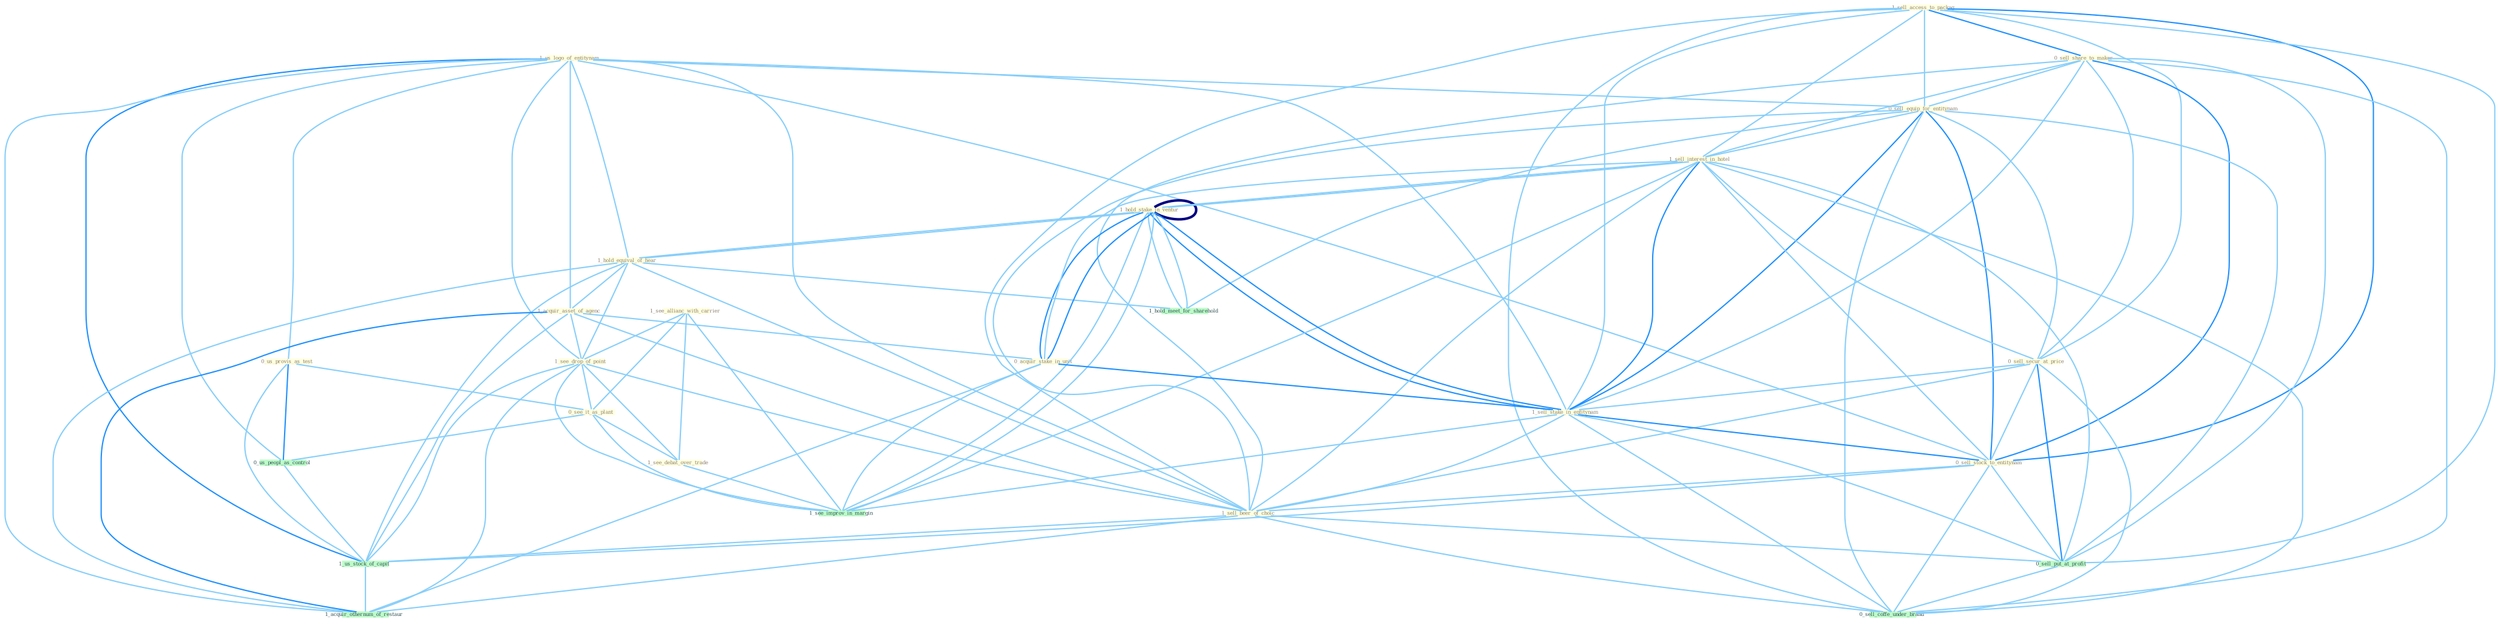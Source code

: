 Graph G{ 
    node
    [shape=polygon,style=filled,width=.5,height=.06,color="#BDFCC9",fixedsize=true,fontsize=4,
    fontcolor="#2f4f4f"];
    {node
    [color="#ffffe0", fontcolor="#8b7d6b"] "1_us_logo_of_entitynam " "1_sell_access_to_packag " "0_sell_share_to_maker " "0_sell_equip_for_entitynam " "1_hold_stake_in_ventur " "1_hold_equival_of_hear " "0_us_provis_as_test " "1_sell_interest_in_hotel " "1_see_allianc_with_carrier " "0_sell_secur_at_price " "1_acquir_asset_of_agenc " "1_see_drop_of_point " "0_see_it_as_plant " "0_acquir_stake_in_unit " "1_sell_stake_in_entitynam " "0_sell_stock_to_entitynam " "1_hold_stake_in_ventur " "1_sell_beer_of_choic " "1_see_debat_over_trade "}
{node [color="#fff0f5", fontcolor="#b22222"]}
edge [color="#B0E2FF"];

	"1_us_logo_of_entitynam " -- "0_sell_equip_for_entitynam " [w="1", color="#87cefa" ];
	"1_us_logo_of_entitynam " -- "1_hold_equival_of_hear " [w="1", color="#87cefa" ];
	"1_us_logo_of_entitynam " -- "0_us_provis_as_test " [w="1", color="#87cefa" ];
	"1_us_logo_of_entitynam " -- "1_acquir_asset_of_agenc " [w="1", color="#87cefa" ];
	"1_us_logo_of_entitynam " -- "1_see_drop_of_point " [w="1", color="#87cefa" ];
	"1_us_logo_of_entitynam " -- "1_sell_stake_in_entitynam " [w="1", color="#87cefa" ];
	"1_us_logo_of_entitynam " -- "0_sell_stock_to_entitynam " [w="1", color="#87cefa" ];
	"1_us_logo_of_entitynam " -- "1_sell_beer_of_choic " [w="1", color="#87cefa" ];
	"1_us_logo_of_entitynam " -- "0_us_peopl_as_control " [w="1", color="#87cefa" ];
	"1_us_logo_of_entitynam " -- "1_us_stock_of_capit " [w="2", color="#1e90ff" , len=0.8];
	"1_us_logo_of_entitynam " -- "1_acquir_othernum_of_restaur " [w="1", color="#87cefa" ];
	"1_sell_access_to_packag " -- "0_sell_share_to_maker " [w="2", color="#1e90ff" , len=0.8];
	"1_sell_access_to_packag " -- "0_sell_equip_for_entitynam " [w="1", color="#87cefa" ];
	"1_sell_access_to_packag " -- "1_sell_interest_in_hotel " [w="1", color="#87cefa" ];
	"1_sell_access_to_packag " -- "0_sell_secur_at_price " [w="1", color="#87cefa" ];
	"1_sell_access_to_packag " -- "1_sell_stake_in_entitynam " [w="1", color="#87cefa" ];
	"1_sell_access_to_packag " -- "0_sell_stock_to_entitynam " [w="2", color="#1e90ff" , len=0.8];
	"1_sell_access_to_packag " -- "1_sell_beer_of_choic " [w="1", color="#87cefa" ];
	"1_sell_access_to_packag " -- "0_sell_put_at_profit " [w="1", color="#87cefa" ];
	"1_sell_access_to_packag " -- "0_sell_coffe_under_brand " [w="1", color="#87cefa" ];
	"0_sell_share_to_maker " -- "0_sell_equip_for_entitynam " [w="1", color="#87cefa" ];
	"0_sell_share_to_maker " -- "1_sell_interest_in_hotel " [w="1", color="#87cefa" ];
	"0_sell_share_to_maker " -- "0_sell_secur_at_price " [w="1", color="#87cefa" ];
	"0_sell_share_to_maker " -- "1_sell_stake_in_entitynam " [w="1", color="#87cefa" ];
	"0_sell_share_to_maker " -- "0_sell_stock_to_entitynam " [w="2", color="#1e90ff" , len=0.8];
	"0_sell_share_to_maker " -- "1_sell_beer_of_choic " [w="1", color="#87cefa" ];
	"0_sell_share_to_maker " -- "0_sell_put_at_profit " [w="1", color="#87cefa" ];
	"0_sell_share_to_maker " -- "0_sell_coffe_under_brand " [w="1", color="#87cefa" ];
	"0_sell_equip_for_entitynam " -- "1_sell_interest_in_hotel " [w="1", color="#87cefa" ];
	"0_sell_equip_for_entitynam " -- "0_sell_secur_at_price " [w="1", color="#87cefa" ];
	"0_sell_equip_for_entitynam " -- "1_sell_stake_in_entitynam " [w="2", color="#1e90ff" , len=0.8];
	"0_sell_equip_for_entitynam " -- "0_sell_stock_to_entitynam " [w="2", color="#1e90ff" , len=0.8];
	"0_sell_equip_for_entitynam " -- "1_sell_beer_of_choic " [w="1", color="#87cefa" ];
	"0_sell_equip_for_entitynam " -- "0_sell_put_at_profit " [w="1", color="#87cefa" ];
	"0_sell_equip_for_entitynam " -- "0_sell_coffe_under_brand " [w="1", color="#87cefa" ];
	"0_sell_equip_for_entitynam " -- "1_hold_meet_for_sharehold " [w="1", color="#87cefa" ];
	"1_hold_stake_in_ventur " -- "1_hold_equival_of_hear " [w="1", color="#87cefa" ];
	"1_hold_stake_in_ventur " -- "1_sell_interest_in_hotel " [w="1", color="#87cefa" ];
	"1_hold_stake_in_ventur " -- "0_acquir_stake_in_unit " [w="2", color="#1e90ff" , len=0.8];
	"1_hold_stake_in_ventur " -- "1_sell_stake_in_entitynam " [w="2", color="#1e90ff" , len=0.8];
	"1_hold_stake_in_ventur " -- "1_hold_stake_in_ventur " [w="4", style=bold, color="#000080", len=0.4];
	"1_hold_stake_in_ventur " -- "1_see_improv_in_margin " [w="1", color="#87cefa" ];
	"1_hold_stake_in_ventur " -- "1_hold_meet_for_sharehold " [w="1", color="#87cefa" ];
	"1_hold_equival_of_hear " -- "1_acquir_asset_of_agenc " [w="1", color="#87cefa" ];
	"1_hold_equival_of_hear " -- "1_see_drop_of_point " [w="1", color="#87cefa" ];
	"1_hold_equival_of_hear " -- "1_hold_stake_in_ventur " [w="1", color="#87cefa" ];
	"1_hold_equival_of_hear " -- "1_sell_beer_of_choic " [w="1", color="#87cefa" ];
	"1_hold_equival_of_hear " -- "1_us_stock_of_capit " [w="1", color="#87cefa" ];
	"1_hold_equival_of_hear " -- "1_hold_meet_for_sharehold " [w="1", color="#87cefa" ];
	"1_hold_equival_of_hear " -- "1_acquir_othernum_of_restaur " [w="1", color="#87cefa" ];
	"0_us_provis_as_test " -- "0_see_it_as_plant " [w="1", color="#87cefa" ];
	"0_us_provis_as_test " -- "0_us_peopl_as_control " [w="2", color="#1e90ff" , len=0.8];
	"0_us_provis_as_test " -- "1_us_stock_of_capit " [w="1", color="#87cefa" ];
	"1_sell_interest_in_hotel " -- "0_sell_secur_at_price " [w="1", color="#87cefa" ];
	"1_sell_interest_in_hotel " -- "0_acquir_stake_in_unit " [w="1", color="#87cefa" ];
	"1_sell_interest_in_hotel " -- "1_sell_stake_in_entitynam " [w="2", color="#1e90ff" , len=0.8];
	"1_sell_interest_in_hotel " -- "0_sell_stock_to_entitynam " [w="1", color="#87cefa" ];
	"1_sell_interest_in_hotel " -- "1_hold_stake_in_ventur " [w="1", color="#87cefa" ];
	"1_sell_interest_in_hotel " -- "1_sell_beer_of_choic " [w="1", color="#87cefa" ];
	"1_sell_interest_in_hotel " -- "0_sell_put_at_profit " [w="1", color="#87cefa" ];
	"1_sell_interest_in_hotel " -- "1_see_improv_in_margin " [w="1", color="#87cefa" ];
	"1_sell_interest_in_hotel " -- "0_sell_coffe_under_brand " [w="1", color="#87cefa" ];
	"1_see_allianc_with_carrier " -- "1_see_drop_of_point " [w="1", color="#87cefa" ];
	"1_see_allianc_with_carrier " -- "0_see_it_as_plant " [w="1", color="#87cefa" ];
	"1_see_allianc_with_carrier " -- "1_see_debat_over_trade " [w="1", color="#87cefa" ];
	"1_see_allianc_with_carrier " -- "1_see_improv_in_margin " [w="1", color="#87cefa" ];
	"0_sell_secur_at_price " -- "1_sell_stake_in_entitynam " [w="1", color="#87cefa" ];
	"0_sell_secur_at_price " -- "0_sell_stock_to_entitynam " [w="1", color="#87cefa" ];
	"0_sell_secur_at_price " -- "1_sell_beer_of_choic " [w="1", color="#87cefa" ];
	"0_sell_secur_at_price " -- "0_sell_put_at_profit " [w="2", color="#1e90ff" , len=0.8];
	"0_sell_secur_at_price " -- "0_sell_coffe_under_brand " [w="1", color="#87cefa" ];
	"1_acquir_asset_of_agenc " -- "1_see_drop_of_point " [w="1", color="#87cefa" ];
	"1_acquir_asset_of_agenc " -- "0_acquir_stake_in_unit " [w="1", color="#87cefa" ];
	"1_acquir_asset_of_agenc " -- "1_sell_beer_of_choic " [w="1", color="#87cefa" ];
	"1_acquir_asset_of_agenc " -- "1_us_stock_of_capit " [w="1", color="#87cefa" ];
	"1_acquir_asset_of_agenc " -- "1_acquir_othernum_of_restaur " [w="2", color="#1e90ff" , len=0.8];
	"1_see_drop_of_point " -- "0_see_it_as_plant " [w="1", color="#87cefa" ];
	"1_see_drop_of_point " -- "1_sell_beer_of_choic " [w="1", color="#87cefa" ];
	"1_see_drop_of_point " -- "1_see_debat_over_trade " [w="1", color="#87cefa" ];
	"1_see_drop_of_point " -- "1_us_stock_of_capit " [w="1", color="#87cefa" ];
	"1_see_drop_of_point " -- "1_see_improv_in_margin " [w="1", color="#87cefa" ];
	"1_see_drop_of_point " -- "1_acquir_othernum_of_restaur " [w="1", color="#87cefa" ];
	"0_see_it_as_plant " -- "1_see_debat_over_trade " [w="1", color="#87cefa" ];
	"0_see_it_as_plant " -- "0_us_peopl_as_control " [w="1", color="#87cefa" ];
	"0_see_it_as_plant " -- "1_see_improv_in_margin " [w="1", color="#87cefa" ];
	"0_acquir_stake_in_unit " -- "1_sell_stake_in_entitynam " [w="2", color="#1e90ff" , len=0.8];
	"0_acquir_stake_in_unit " -- "1_hold_stake_in_ventur " [w="2", color="#1e90ff" , len=0.8];
	"0_acquir_stake_in_unit " -- "1_see_improv_in_margin " [w="1", color="#87cefa" ];
	"0_acquir_stake_in_unit " -- "1_acquir_othernum_of_restaur " [w="1", color="#87cefa" ];
	"1_sell_stake_in_entitynam " -- "0_sell_stock_to_entitynam " [w="2", color="#1e90ff" , len=0.8];
	"1_sell_stake_in_entitynam " -- "1_hold_stake_in_ventur " [w="2", color="#1e90ff" , len=0.8];
	"1_sell_stake_in_entitynam " -- "1_sell_beer_of_choic " [w="1", color="#87cefa" ];
	"1_sell_stake_in_entitynam " -- "0_sell_put_at_profit " [w="1", color="#87cefa" ];
	"1_sell_stake_in_entitynam " -- "1_see_improv_in_margin " [w="1", color="#87cefa" ];
	"1_sell_stake_in_entitynam " -- "0_sell_coffe_under_brand " [w="1", color="#87cefa" ];
	"0_sell_stock_to_entitynam " -- "1_sell_beer_of_choic " [w="1", color="#87cefa" ];
	"0_sell_stock_to_entitynam " -- "0_sell_put_at_profit " [w="1", color="#87cefa" ];
	"0_sell_stock_to_entitynam " -- "1_us_stock_of_capit " [w="1", color="#87cefa" ];
	"0_sell_stock_to_entitynam " -- "0_sell_coffe_under_brand " [w="1", color="#87cefa" ];
	"1_hold_stake_in_ventur " -- "1_see_improv_in_margin " [w="1", color="#87cefa" ];
	"1_hold_stake_in_ventur " -- "1_hold_meet_for_sharehold " [w="1", color="#87cefa" ];
	"1_sell_beer_of_choic " -- "0_sell_put_at_profit " [w="1", color="#87cefa" ];
	"1_sell_beer_of_choic " -- "1_us_stock_of_capit " [w="1", color="#87cefa" ];
	"1_sell_beer_of_choic " -- "0_sell_coffe_under_brand " [w="1", color="#87cefa" ];
	"1_sell_beer_of_choic " -- "1_acquir_othernum_of_restaur " [w="1", color="#87cefa" ];
	"1_see_debat_over_trade " -- "1_see_improv_in_margin " [w="1", color="#87cefa" ];
	"0_us_peopl_as_control " -- "1_us_stock_of_capit " [w="1", color="#87cefa" ];
	"0_sell_put_at_profit " -- "0_sell_coffe_under_brand " [w="1", color="#87cefa" ];
	"1_us_stock_of_capit " -- "1_acquir_othernum_of_restaur " [w="1", color="#87cefa" ];
}